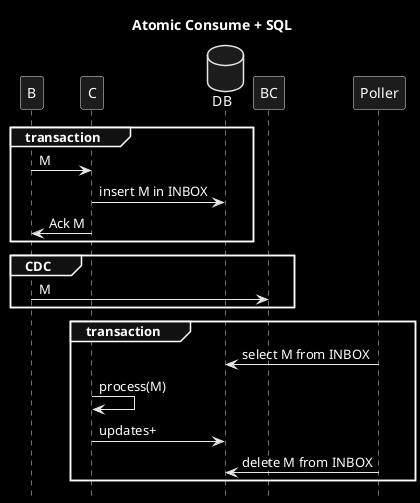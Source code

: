 @startuml
title Atomic Consume + SQL
hide footbox
skinparam monochrome reverse
participant B
participant C
database DB

group transaction
    B->C: M
    C->DB: insert M in INBOX
    C->B: Ack M
end
group CDC
    B->BC: M
end

group transaction
    Poller->DB: select M from INBOX
    C->C: process(M)
    C->DB: updates+
    Poller->DB: delete M from INBOX
end

@enduml

